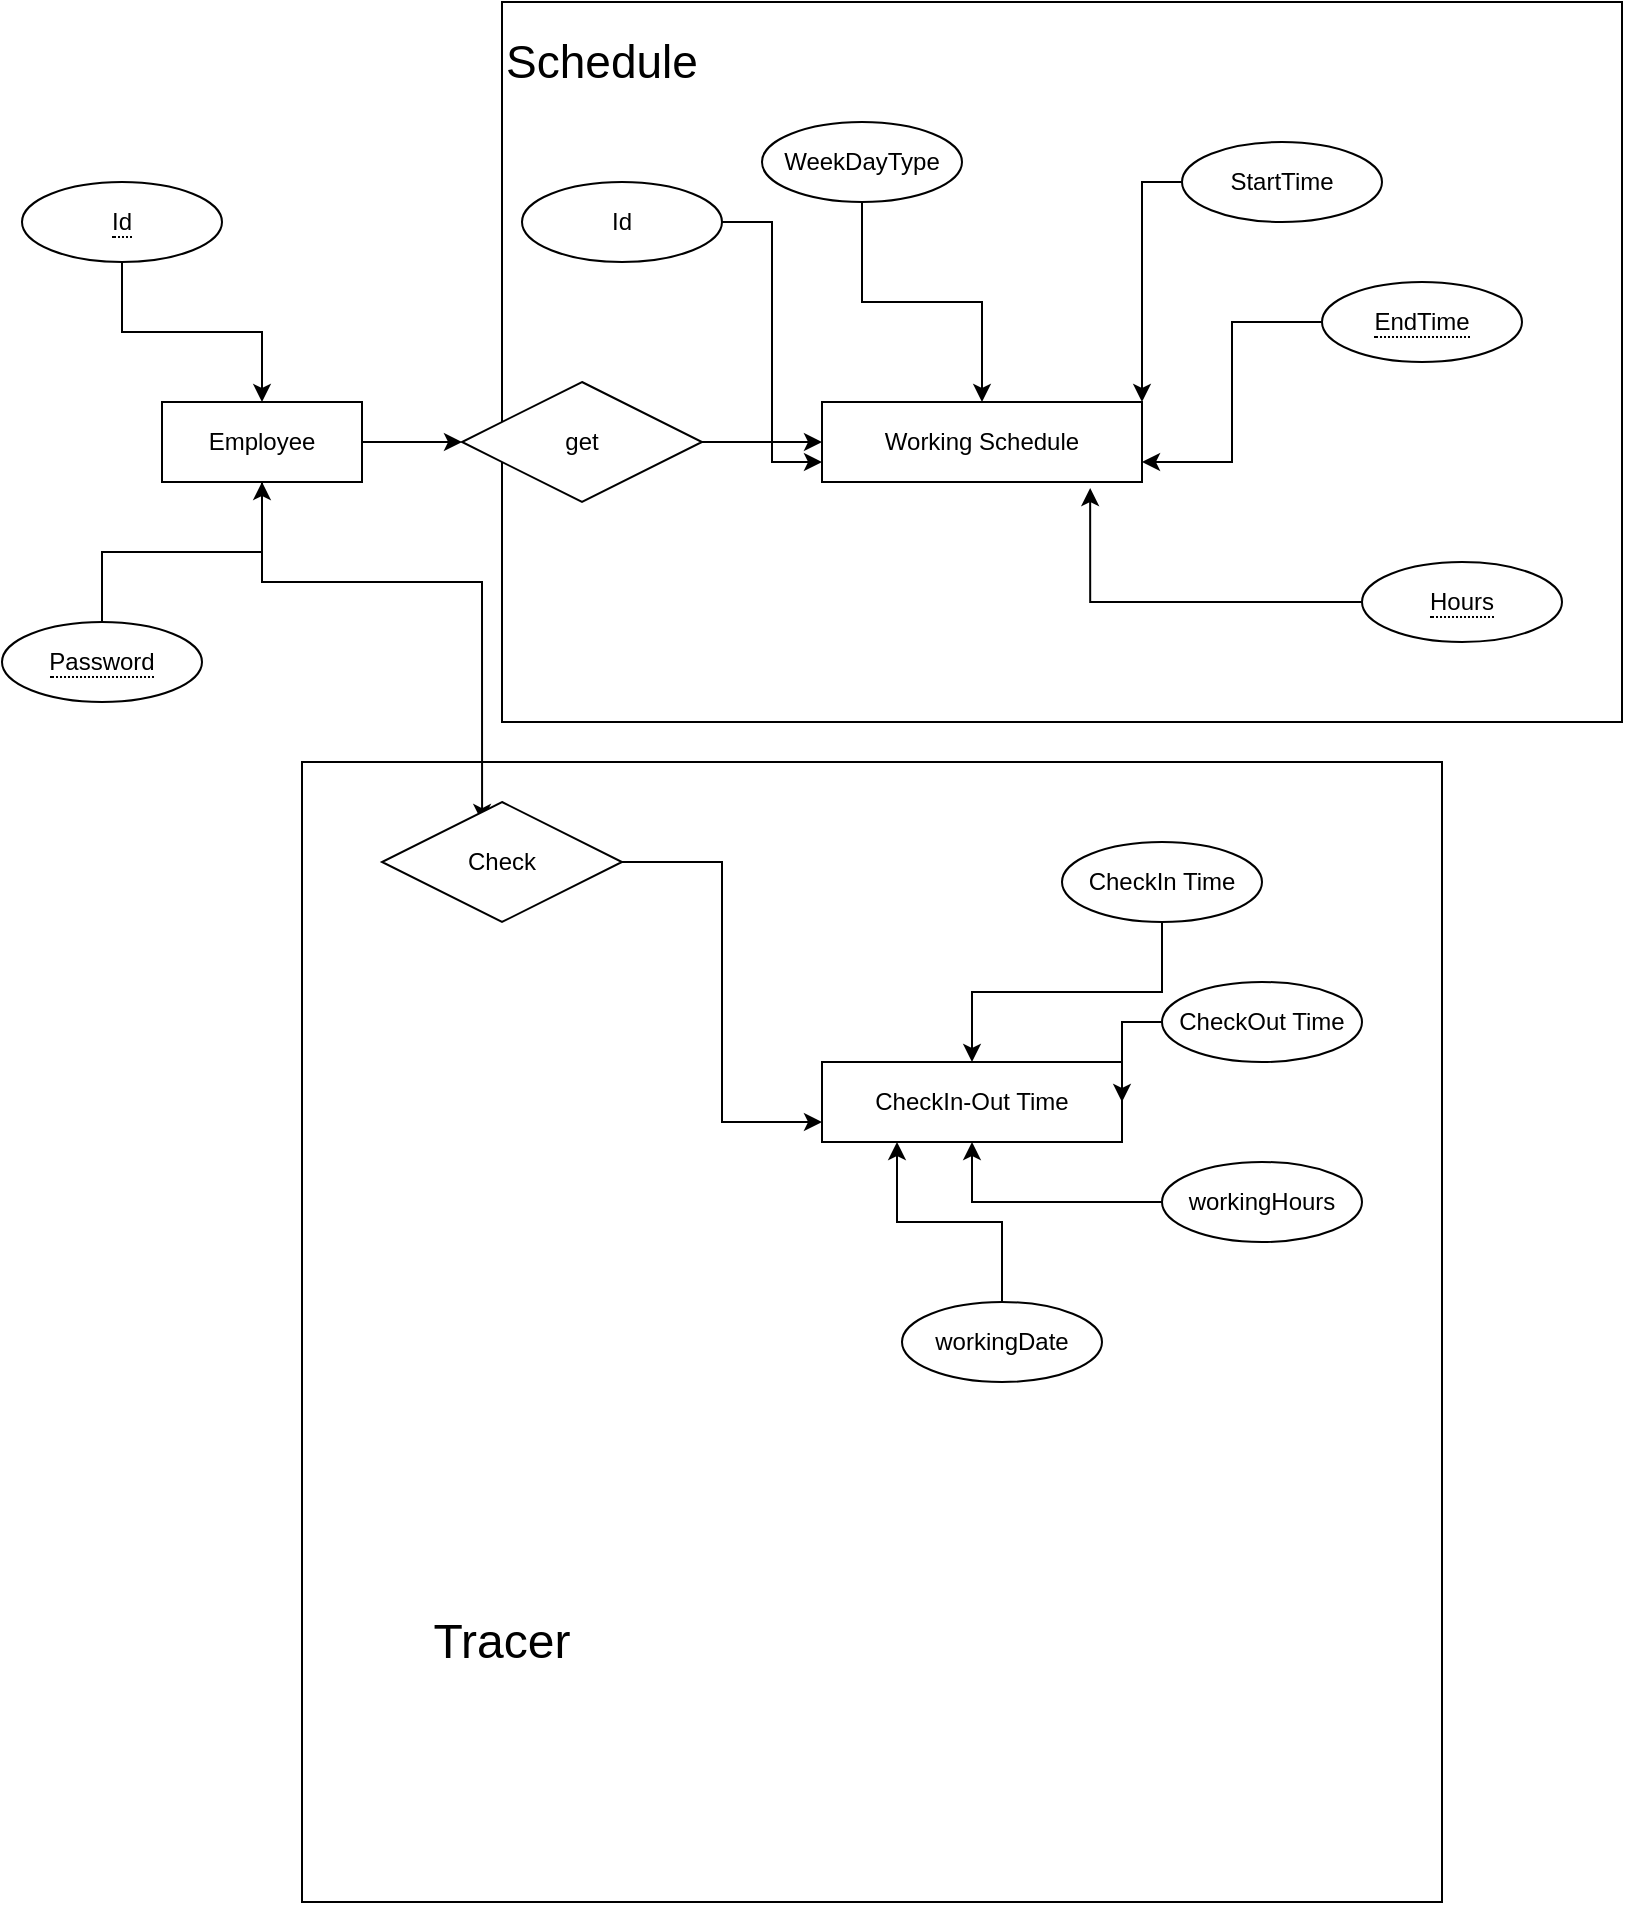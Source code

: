 ﻿<mxfile version="14.7.4" type="embed"><diagram id="WtoI8rleKbLQLg0CLOOO" name="Page-1"><mxGraphModel dx="1144" dy="645" grid="1" gridSize="10" guides="1" tooltips="1" connect="1" arrows="1" fold="1" page="1" pageScale="1" pageWidth="850" pageHeight="1100" math="0" shadow="0"><root><mxCell id="0"/><mxCell id="1" parent="0"/><mxCell id="39" value="" style="rounded=0;whiteSpace=wrap;html=1;" parent="1" vertex="1"><mxGeometry x="280" y="150" width="560" height="360" as="geometry"/></mxCell><mxCell id="37" value="" style="whiteSpace=wrap;html=1;aspect=fixed;" parent="1" vertex="1"><mxGeometry x="180" y="530" width="570" height="570" as="geometry"/></mxCell><mxCell id="12" style="edgeStyle=orthogonalEdgeStyle;rounded=0;orthogonalLoop=1;jettySize=auto;html=1;" parent="1" source="4" target="11" edge="1"><mxGeometry relative="1" as="geometry"/></mxCell><mxCell id="31" style="edgeStyle=orthogonalEdgeStyle;rounded=0;orthogonalLoop=1;jettySize=auto;html=1;entryX=0.417;entryY=0.167;entryDx=0;entryDy=0;entryPerimeter=0;" parent="1" source="4" target="30" edge="1"><mxGeometry relative="1" as="geometry"><Array as="points"><mxPoint x="160" y="440"/><mxPoint x="270" y="440"/></Array></mxGeometry></mxCell><mxCell id="4" value="Employee" style="whiteSpace=wrap;html=1;align=center;" parent="1" vertex="1"><mxGeometry x="110" y="350" width="100" height="40" as="geometry"/></mxCell><mxCell id="5" value="Working Schedule" style="whiteSpace=wrap;html=1;align=center;" parent="1" vertex="1"><mxGeometry x="440" y="350" width="160" height="40" as="geometry"/></mxCell><mxCell id="6" value="CheckIn-Out Time" style="whiteSpace=wrap;html=1;align=center;" parent="1" vertex="1"><mxGeometry x="440" y="680" width="150" height="40" as="geometry"/></mxCell><mxCell id="9" style="edgeStyle=orthogonalEdgeStyle;rounded=0;orthogonalLoop=1;jettySize=auto;html=1;" parent="1" source="7" target="4" edge="1"><mxGeometry relative="1" as="geometry"/></mxCell><mxCell id="7" value="&lt;span style=&quot;border-bottom: 1px dotted&quot;&gt;Id&lt;/span&gt;" style="ellipse;whiteSpace=wrap;html=1;align=center;" parent="1" vertex="1"><mxGeometry x="40" y="240" width="100" height="40" as="geometry"/></mxCell><mxCell id="10" style="edgeStyle=orthogonalEdgeStyle;rounded=0;orthogonalLoop=1;jettySize=auto;html=1;" parent="1" source="8" target="4" edge="1"><mxGeometry relative="1" as="geometry"/></mxCell><mxCell id="8" value="&lt;span style=&quot;border-bottom: 1px dotted&quot;&gt;Password&lt;/span&gt;" style="ellipse;whiteSpace=wrap;html=1;align=center;" parent="1" vertex="1"><mxGeometry x="30" y="460" width="100" height="40" as="geometry"/></mxCell><mxCell id="13" style="edgeStyle=orthogonalEdgeStyle;rounded=0;orthogonalLoop=1;jettySize=auto;html=1;entryX=0;entryY=0.5;entryDx=0;entryDy=0;" parent="1" source="11" target="5" edge="1"><mxGeometry relative="1" as="geometry"/></mxCell><mxCell id="11" value="get" style="shape=rhombus;perimeter=rhombusPerimeter;whiteSpace=wrap;html=1;align=center;" parent="1" vertex="1"><mxGeometry x="260" y="340" width="120" height="60" as="geometry"/></mxCell><mxCell id="15" style="edgeStyle=orthogonalEdgeStyle;rounded=0;orthogonalLoop=1;jettySize=auto;html=1;" parent="1" source="14" target="5" edge="1"><mxGeometry relative="1" as="geometry"/></mxCell><mxCell id="14" value="WeekDayType" style="ellipse;whiteSpace=wrap;html=1;align=center;" parent="1" vertex="1"><mxGeometry x="410" y="210" width="100" height="40" as="geometry"/></mxCell><mxCell id="20" style="edgeStyle=orthogonalEdgeStyle;rounded=0;orthogonalLoop=1;jettySize=auto;html=1;entryX=1;entryY=0;entryDx=0;entryDy=0;" parent="1" source="16" target="5" edge="1"><mxGeometry relative="1" as="geometry"/></mxCell><mxCell id="16" value="StartTime" style="ellipse;whiteSpace=wrap;html=1;align=center;" parent="1" vertex="1"><mxGeometry x="620" y="220" width="100" height="40" as="geometry"/></mxCell><mxCell id="21" style="edgeStyle=orthogonalEdgeStyle;rounded=0;orthogonalLoop=1;jettySize=auto;html=1;entryX=1;entryY=0.75;entryDx=0;entryDy=0;" parent="1" source="17" target="5" edge="1"><mxGeometry relative="1" as="geometry"/></mxCell><mxCell id="17" value="&lt;span style=&quot;border-bottom: 1px dotted&quot;&gt;EndTime&lt;/span&gt;" style="ellipse;whiteSpace=wrap;html=1;align=center;" parent="1" vertex="1"><mxGeometry x="690" y="290" width="100" height="40" as="geometry"/></mxCell><mxCell id="22" style="edgeStyle=orthogonalEdgeStyle;rounded=0;orthogonalLoop=1;jettySize=auto;html=1;entryX=0.838;entryY=1.075;entryDx=0;entryDy=0;entryPerimeter=0;" parent="1" source="18" target="5" edge="1"><mxGeometry relative="1" as="geometry"/></mxCell><mxCell id="18" value="&lt;span style=&quot;border-bottom: 1px dotted&quot;&gt;Hours&lt;/span&gt;" style="ellipse;whiteSpace=wrap;html=1;align=center;" parent="1" vertex="1"><mxGeometry x="710" y="430" width="100" height="40" as="geometry"/></mxCell><mxCell id="33" style="edgeStyle=orthogonalEdgeStyle;rounded=0;orthogonalLoop=1;jettySize=auto;html=1;" parent="1" source="24" target="6" edge="1"><mxGeometry relative="1" as="geometry"/></mxCell><mxCell id="24" value="CheckIn Time" style="ellipse;whiteSpace=wrap;html=1;align=center;" parent="1" vertex="1"><mxGeometry x="560" y="570" width="100" height="40" as="geometry"/></mxCell><mxCell id="34" style="edgeStyle=orthogonalEdgeStyle;rounded=0;orthogonalLoop=1;jettySize=auto;html=1;entryX=1;entryY=0.5;entryDx=0;entryDy=0;" parent="1" source="26" target="6" edge="1"><mxGeometry relative="1" as="geometry"/></mxCell><mxCell id="26" value="CheckOut Time" style="ellipse;whiteSpace=wrap;html=1;align=center;" parent="1" vertex="1"><mxGeometry x="610" y="640" width="100" height="40" as="geometry"/></mxCell><mxCell id="35" style="edgeStyle=orthogonalEdgeStyle;rounded=0;orthogonalLoop=1;jettySize=auto;html=1;" parent="1" source="27" target="6" edge="1"><mxGeometry relative="1" as="geometry"/></mxCell><mxCell id="27" value="workingHours&lt;span style=&quot;color: rgba(0 , 0 , 0 , 0) ; font-family: monospace ; font-size: 0px&quot;&gt;%3CmxGraphModel%3E%3Croot%3E%3CmxCell%20id%3D%220%22%2F%3E%3CmxCell%20id%3D%221%22%20parent%3D%220%22%2F%3E%3CmxCell%20id%3D%222%22%20value%3D%22CheckIn%20Time%22%20style%3D%22ellipse%3BwhiteSpace%3Dwrap%3Bhtml%3D1%3Balign%3Dcenter%3B%22%20vertex%3D%221%22%20parent%3D%221%22%3E%3CmxGeometry%20x%3D%22560%22%20y%3D%22570%22%20width%3D%22100%22%20height%3D%2240%22%20as%3D%22geometry%22%2F%3E%3C%2FmxCell%3E%3C%2Froot%3E%3C%2FmxGraphModel%3E&lt;/span&gt;" style="ellipse;whiteSpace=wrap;html=1;align=center;" parent="1" vertex="1"><mxGeometry x="610" y="730" width="100" height="40" as="geometry"/></mxCell><mxCell id="36" style="edgeStyle=orthogonalEdgeStyle;rounded=0;orthogonalLoop=1;jettySize=auto;html=1;entryX=0.25;entryY=1;entryDx=0;entryDy=0;" parent="1" source="28" target="6" edge="1"><mxGeometry relative="1" as="geometry"/></mxCell><mxCell id="28" value="workingDate" style="ellipse;whiteSpace=wrap;html=1;align=center;" parent="1" vertex="1"><mxGeometry x="480" y="800" width="100" height="40" as="geometry"/></mxCell><mxCell id="32" style="edgeStyle=orthogonalEdgeStyle;rounded=0;orthogonalLoop=1;jettySize=auto;html=1;entryX=0;entryY=0.75;entryDx=0;entryDy=0;" parent="1" source="30" target="6" edge="1"><mxGeometry relative="1" as="geometry"/></mxCell><mxCell id="30" value="Check" style="shape=rhombus;perimeter=rhombusPerimeter;whiteSpace=wrap;html=1;align=center;" parent="1" vertex="1"><mxGeometry x="220" y="550" width="120" height="60" as="geometry"/></mxCell><mxCell id="38" value="&lt;font style=&quot;font-size: 24px&quot;&gt;Tracer&lt;/font&gt;" style="text;html=1;strokeColor=none;fillColor=none;align=center;verticalAlign=middle;whiteSpace=wrap;rounded=0;" parent="1" vertex="1"><mxGeometry x="260" y="960" width="40" height="20" as="geometry"/></mxCell><mxCell id="40" value="&lt;font style=&quot;font-size: 23px&quot;&gt;Schedule&lt;/font&gt;" style="text;html=1;strokeColor=none;fillColor=none;align=center;verticalAlign=middle;whiteSpace=wrap;rounded=0;" parent="1" vertex="1"><mxGeometry x="310" y="170" width="40" height="20" as="geometry"/></mxCell><mxCell id="42" style="edgeStyle=orthogonalEdgeStyle;rounded=0;orthogonalLoop=1;jettySize=auto;html=1;entryX=0;entryY=0.75;entryDx=0;entryDy=0;" edge="1" parent="1" source="41" target="5"><mxGeometry relative="1" as="geometry"/></mxCell><mxCell id="41" value="Id" style="ellipse;whiteSpace=wrap;html=1;align=center;" vertex="1" parent="1"><mxGeometry x="290" y="240" width="100" height="40" as="geometry"/></mxCell></root></mxGraphModel></diagram></mxfile>